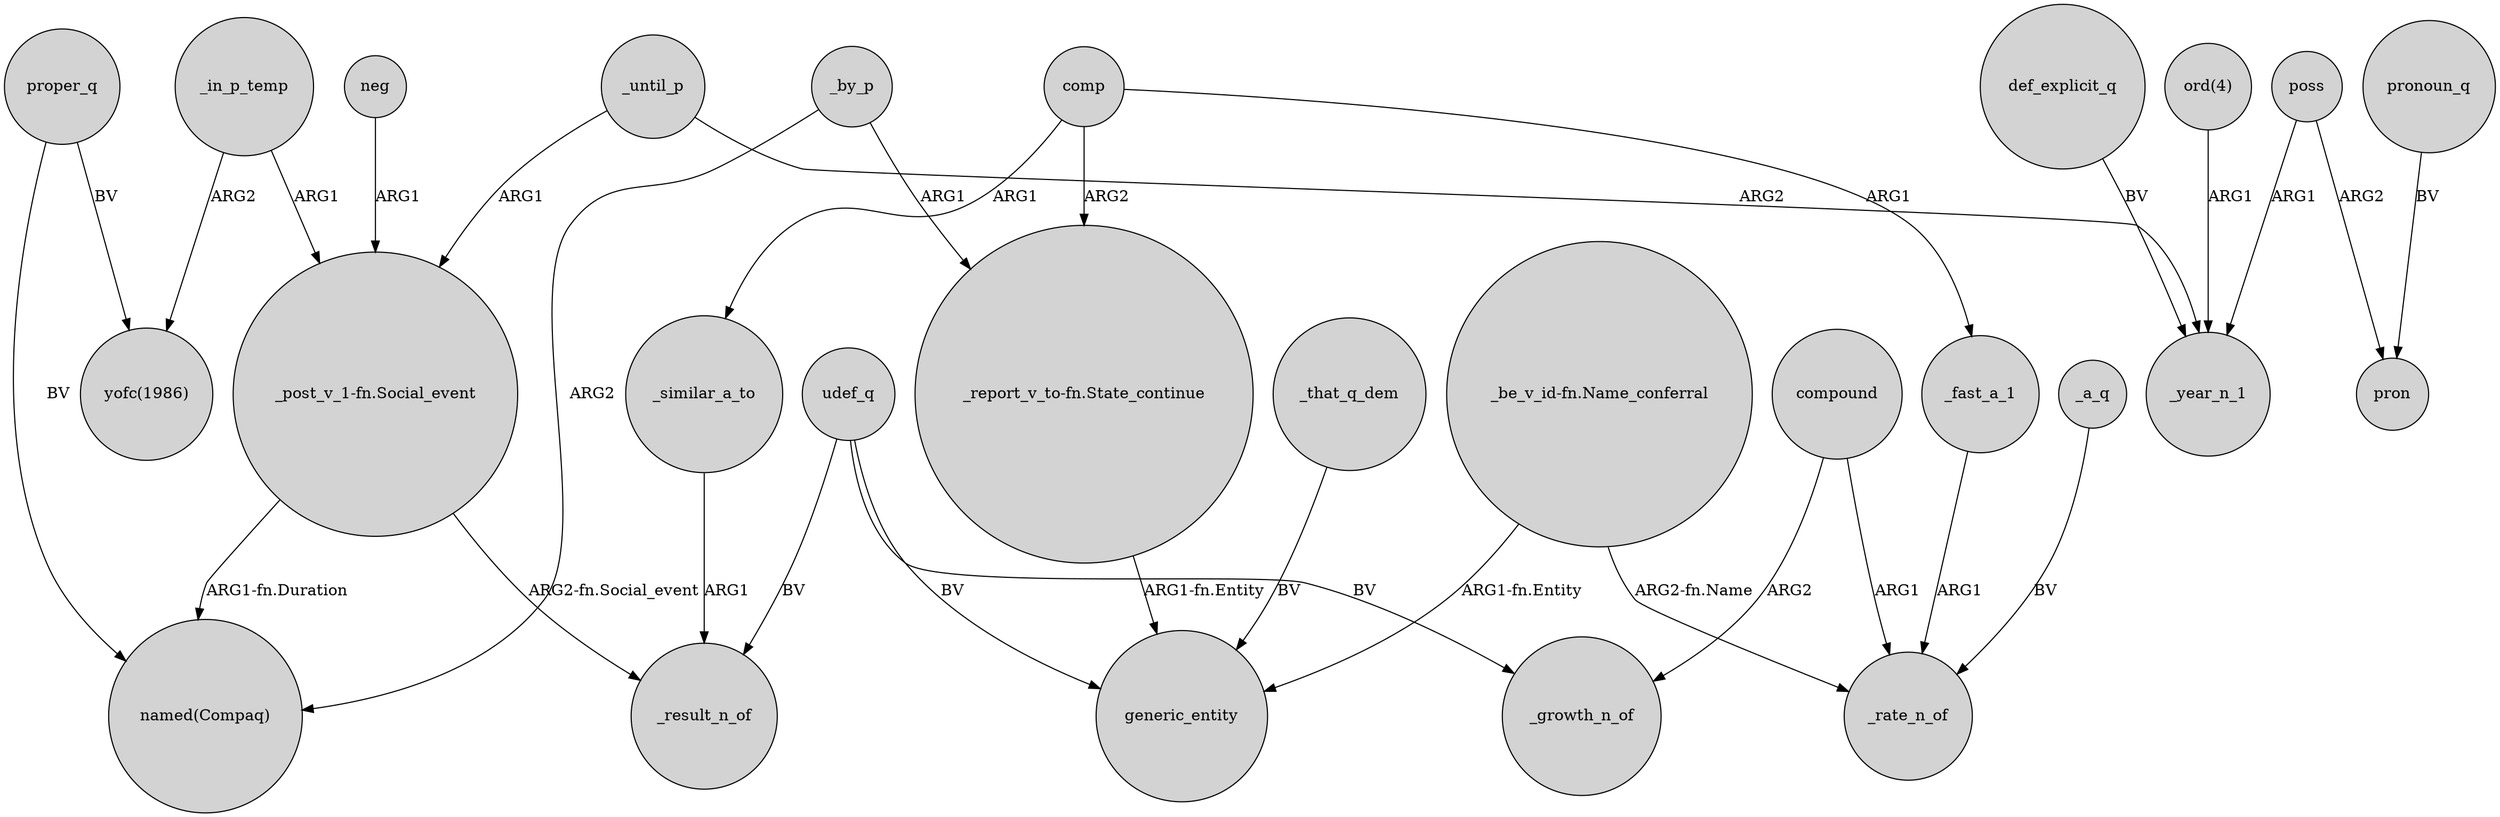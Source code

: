 digraph {
	node [shape=circle style=filled]
	_by_p -> "named(Compaq)" [label=ARG2]
	"_post_v_1-fn.Social_event" -> _result_n_of [label="ARG2-fn.Social_event"]
	proper_q -> "yofc(1986)" [label=BV]
	"_post_v_1-fn.Social_event" -> "named(Compaq)" [label="ARG1-fn.Duration"]
	_until_p -> "_post_v_1-fn.Social_event" [label=ARG1]
	_in_p_temp -> "yofc(1986)" [label=ARG2]
	compound -> _rate_n_of [label=ARG1]
	udef_q -> generic_entity [label=BV]
	"_report_v_to-fn.State_continue" -> generic_entity [label="ARG1-fn.Entity"]
	_in_p_temp -> "_post_v_1-fn.Social_event" [label=ARG1]
	_by_p -> "_report_v_to-fn.State_continue" [label=ARG1]
	_similar_a_to -> _result_n_of [label=ARG1]
	def_explicit_q -> _year_n_1 [label=BV]
	comp -> _similar_a_to [label=ARG1]
	pronoun_q -> pron [label=BV]
	"ord(4)" -> _year_n_1 [label=ARG1]
	poss -> pron [label=ARG2]
	"_be_v_id-fn.Name_conferral" -> _rate_n_of [label="ARG2-fn.Name"]
	comp -> _fast_a_1 [label=ARG1]
	compound -> _growth_n_of [label=ARG2]
	"_be_v_id-fn.Name_conferral" -> generic_entity [label="ARG1-fn.Entity"]
	neg -> "_post_v_1-fn.Social_event" [label=ARG1]
	udef_q -> _growth_n_of [label=BV]
	proper_q -> "named(Compaq)" [label=BV]
	poss -> _year_n_1 [label=ARG1]
	_fast_a_1 -> _rate_n_of [label=ARG1]
	_that_q_dem -> generic_entity [label=BV]
	udef_q -> _result_n_of [label=BV]
	_until_p -> _year_n_1 [label=ARG2]
	_a_q -> _rate_n_of [label=BV]
	comp -> "_report_v_to-fn.State_continue" [label=ARG2]
}
